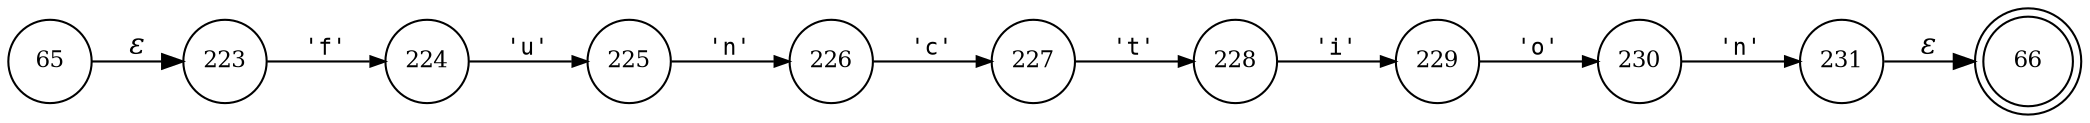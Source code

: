 digraph ATN {
rankdir=LR;
s66[fontsize=11, label="66", shape=doublecircle, fixedsize=true, width=.6];
s223[fontsize=11,label="223", shape=circle, fixedsize=true, width=.55, peripheries=1];
s65[fontsize=11,label="65", shape=circle, fixedsize=true, width=.55, peripheries=1];
s231[fontsize=11,label="231", shape=circle, fixedsize=true, width=.55, peripheries=1];
s230[fontsize=11,label="230", shape=circle, fixedsize=true, width=.55, peripheries=1];
s229[fontsize=11,label="229", shape=circle, fixedsize=true, width=.55, peripheries=1];
s228[fontsize=11,label="228", shape=circle, fixedsize=true, width=.55, peripheries=1];
s227[fontsize=11,label="227", shape=circle, fixedsize=true, width=.55, peripheries=1];
s226[fontsize=11,label="226", shape=circle, fixedsize=true, width=.55, peripheries=1];
s225[fontsize=11,label="225", shape=circle, fixedsize=true, width=.55, peripheries=1];
s224[fontsize=11,label="224", shape=circle, fixedsize=true, width=.55, peripheries=1];
s65 -> s223 [fontname="Times-Italic", label="&epsilon;"];
s223 -> s224 [fontsize=11, fontname="Courier", arrowsize=.7, label = "'f'", arrowhead = normal];
s224 -> s225 [fontsize=11, fontname="Courier", arrowsize=.7, label = "'u'", arrowhead = normal];
s225 -> s226 [fontsize=11, fontname="Courier", arrowsize=.7, label = "'n'", arrowhead = normal];
s226 -> s227 [fontsize=11, fontname="Courier", arrowsize=.7, label = "'c'", arrowhead = normal];
s227 -> s228 [fontsize=11, fontname="Courier", arrowsize=.7, label = "'t'", arrowhead = normal];
s228 -> s229 [fontsize=11, fontname="Courier", arrowsize=.7, label = "'i'", arrowhead = normal];
s229 -> s230 [fontsize=11, fontname="Courier", arrowsize=.7, label = "'o'", arrowhead = normal];
s230 -> s231 [fontsize=11, fontname="Courier", arrowsize=.7, label = "'n'", arrowhead = normal];
s231 -> s66 [fontname="Times-Italic", label="&epsilon;"];
}